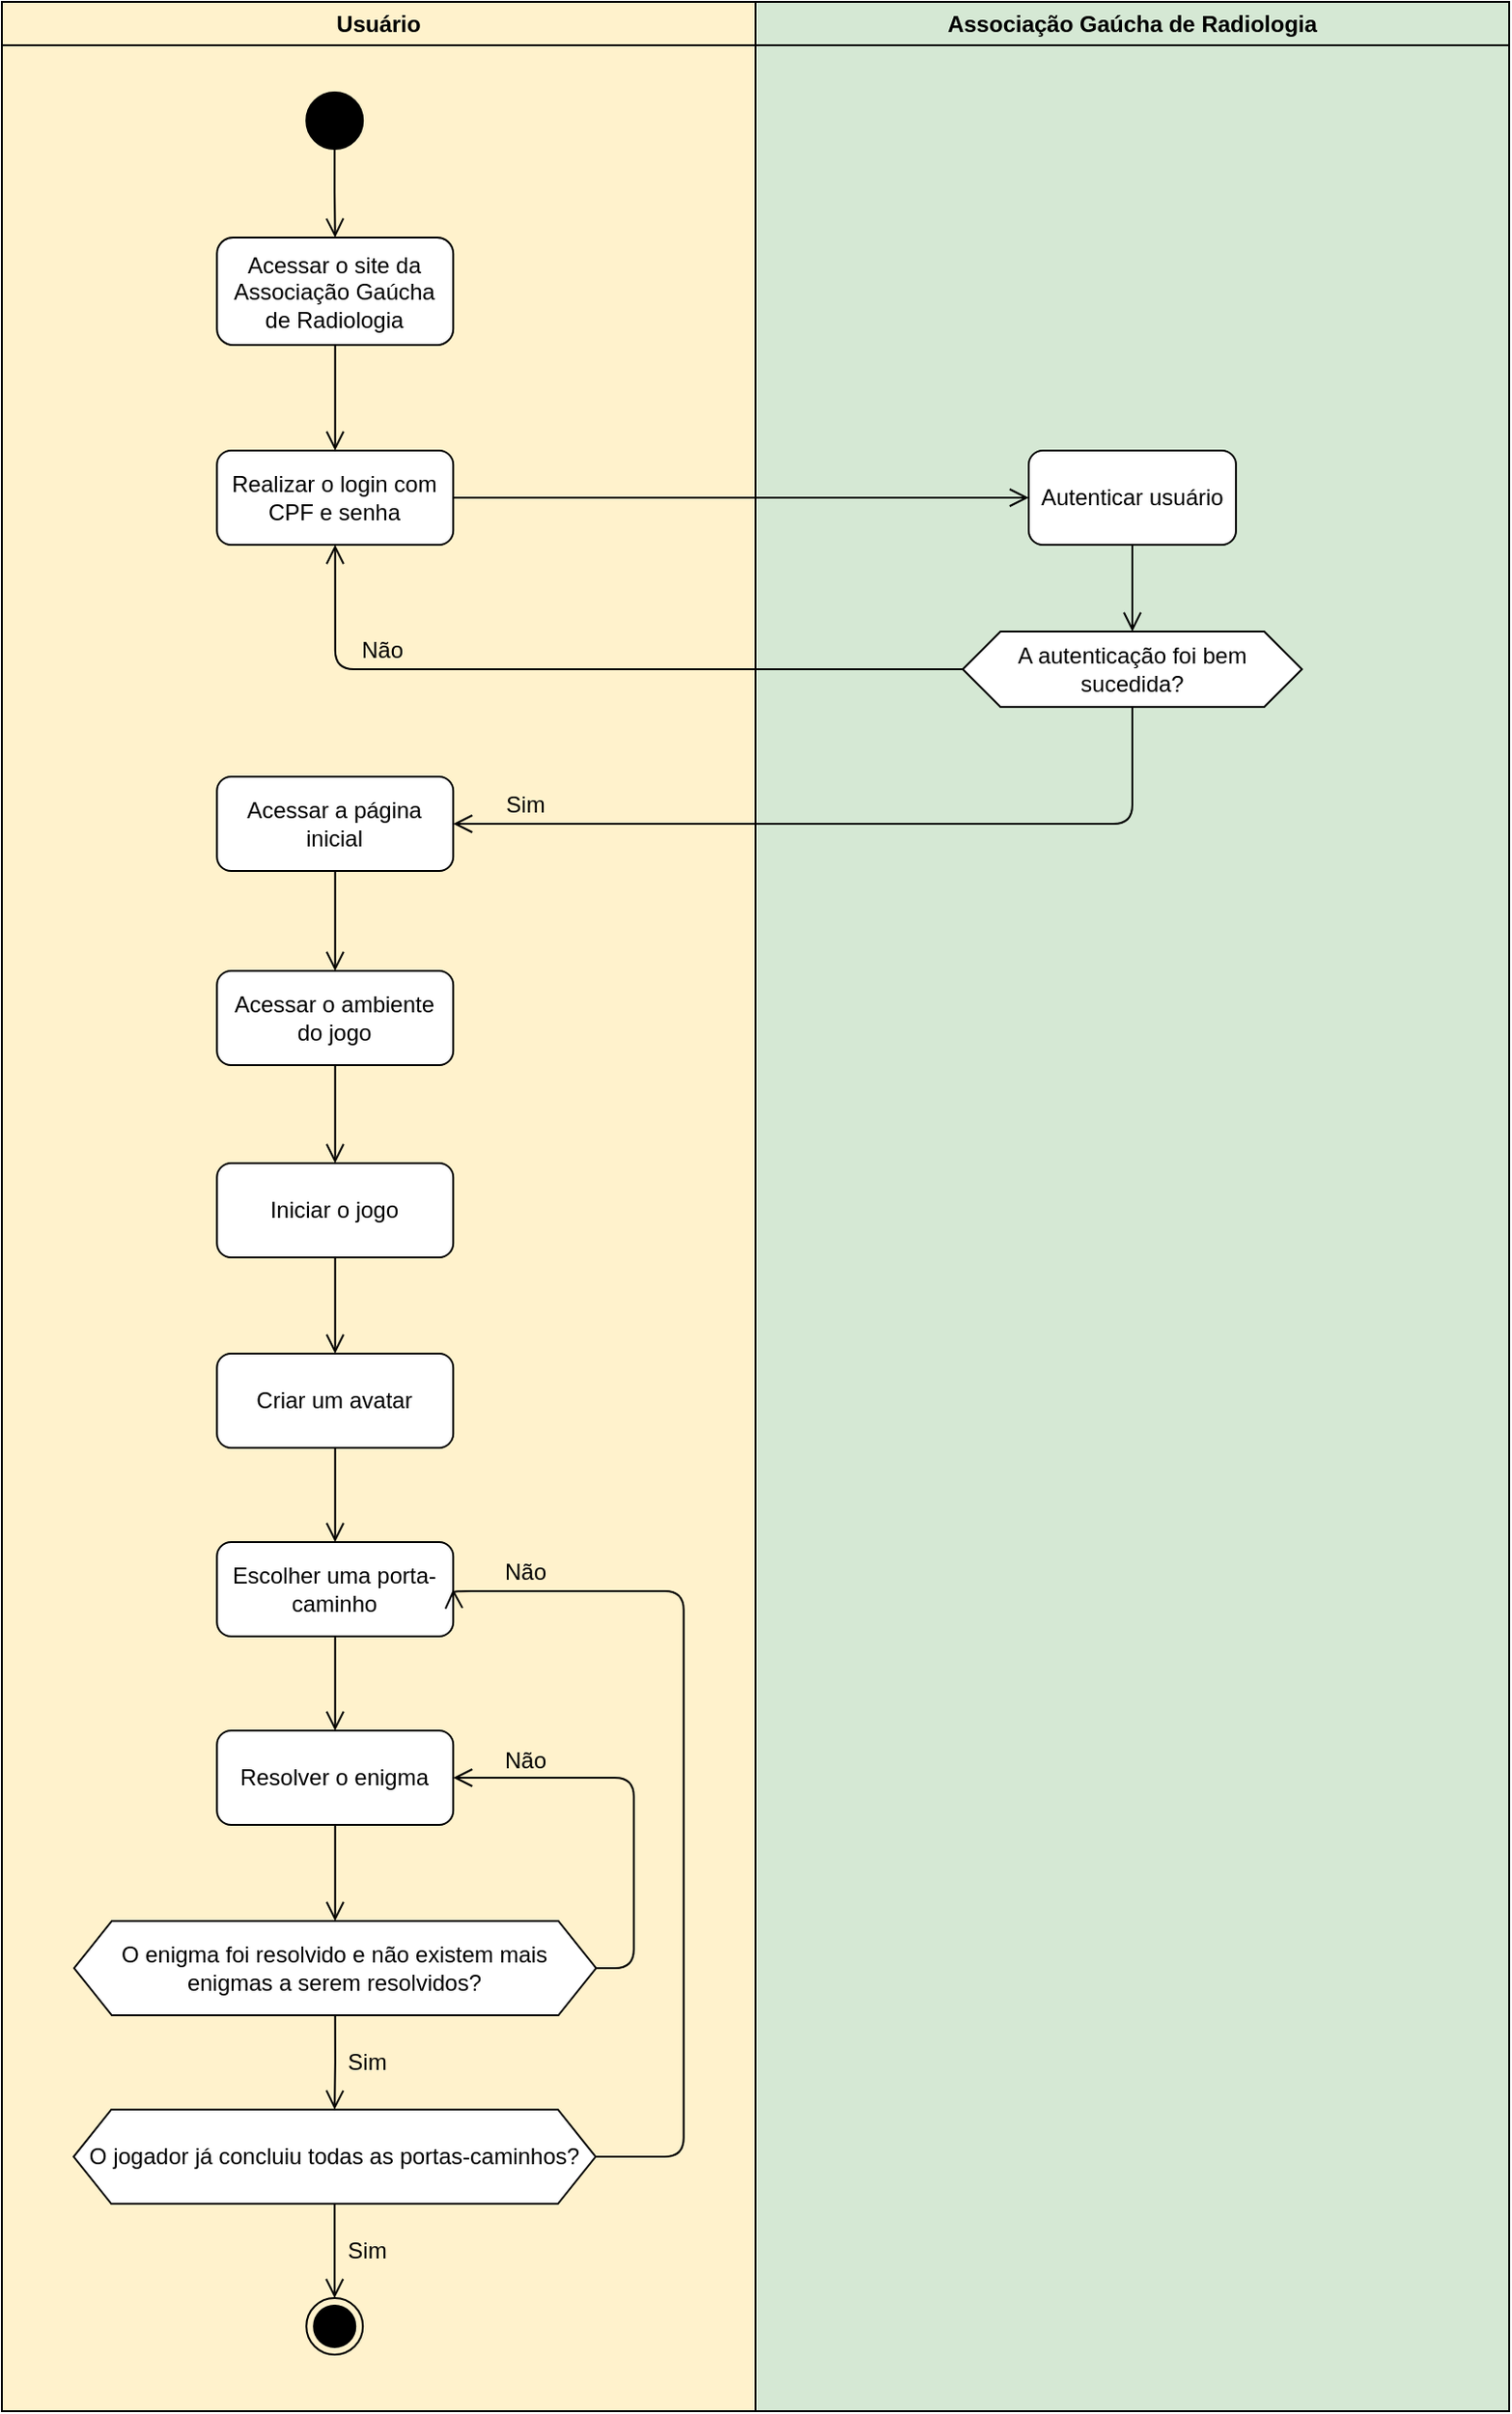 <mxfile version="21.2.1" type="device">
  <diagram name="Page-1" id="e7e014a7-5840-1c2e-5031-d8a46d1fe8dd">
    <mxGraphModel dx="1354" dy="760" grid="0" gridSize="10" guides="1" tooltips="1" connect="1" arrows="1" fold="1" page="1" pageScale="1" pageWidth="1169" pageHeight="826" background="none" math="0" shadow="0">
      <root>
        <mxCell id="0" />
        <mxCell id="1" parent="0" />
        <mxCell id="2" value="Usuário" style="swimlane;whiteSpace=wrap;spacing=5;swimlaneFillColor=#FFF2CC;fillColor=#FFF2CC;" parent="1" vertex="1">
          <mxGeometry x="48" y="29" width="400" height="1278" as="geometry">
            <mxRectangle x="164.5" y="128" width="90" height="30" as="alternateBounds" />
          </mxGeometry>
        </mxCell>
        <mxCell id="7" value="Acessar o site da Associação Gaúcha de Radiologia" style="strokeColor=default;whiteSpace=wrap;rounded=1;" parent="2" vertex="1">
          <mxGeometry x="114.16" y="125" width="125.4" height="57" as="geometry" />
        </mxCell>
        <mxCell id="8" value="Realizar o login com CPF e senha" style="strokeColor=default;whiteSpace=wrap;rounded=1;glass=0;" parent="2" vertex="1">
          <mxGeometry x="114.16" y="238" width="125.4" height="50" as="geometry" />
        </mxCell>
        <mxCell id="9" value="" style="endArrow=open;strokeColor=default;endFill=0;rounded=0;endSize=8;" parent="2" source="7" target="8" edge="1">
          <mxGeometry relative="1" as="geometry" />
        </mxCell>
        <mxCell id="NOjX33mFwWhNziLndKdL-74" style="edgeStyle=orthogonalEdgeStyle;rounded=0;orthogonalLoop=1;jettySize=auto;html=1;exitX=0.5;exitY=1;exitDx=0;exitDy=0;entryX=0.5;entryY=0;entryDx=0;entryDy=0;endArrow=open;endFill=0;endSize=8;" edge="1" parent="2" source="NOjX33mFwWhNziLndKdL-58" target="NOjX33mFwWhNziLndKdL-73">
          <mxGeometry relative="1" as="geometry" />
        </mxCell>
        <mxCell id="NOjX33mFwWhNziLndKdL-58" value="Acessar a página inicial" style="strokeColor=default;whiteSpace=wrap;rounded=1;glass=0;spacing=3;" vertex="1" parent="2">
          <mxGeometry x="114.16" y="411" width="125.4" height="50" as="geometry" />
        </mxCell>
        <mxCell id="NOjX33mFwWhNziLndKdL-63" value="Sim" style="text;html=1;strokeColor=none;fillColor=none;align=center;verticalAlign=middle;whiteSpace=wrap;rounded=0;" vertex="1" parent="2">
          <mxGeometry x="263.36" y="416" width="30" height="20" as="geometry" />
        </mxCell>
        <mxCell id="NOjX33mFwWhNziLndKdL-72" value="Não" style="text;html=1;strokeColor=none;fillColor=none;align=center;verticalAlign=middle;whiteSpace=wrap;rounded=0;" vertex="1" parent="2">
          <mxGeometry x="187.36" y="334" width="30" height="20" as="geometry" />
        </mxCell>
        <mxCell id="NOjX33mFwWhNziLndKdL-81" style="edgeStyle=orthogonalEdgeStyle;rounded=0;orthogonalLoop=1;jettySize=auto;html=1;exitX=0.5;exitY=1;exitDx=0;exitDy=0;entryX=0.5;entryY=0;entryDx=0;entryDy=0;endArrow=open;endFill=0;endSize=8;" edge="1" parent="2" source="NOjX33mFwWhNziLndKdL-73" target="NOjX33mFwWhNziLndKdL-75">
          <mxGeometry relative="1" as="geometry" />
        </mxCell>
        <mxCell id="NOjX33mFwWhNziLndKdL-73" value="Acessar o ambiente do jogo" style="strokeColor=default;whiteSpace=wrap;rounded=1;glass=0;spacing=3;" vertex="1" parent="2">
          <mxGeometry x="114.16" y="514" width="125.4" height="50" as="geometry" />
        </mxCell>
        <mxCell id="NOjX33mFwWhNziLndKdL-82" style="edgeStyle=orthogonalEdgeStyle;rounded=0;orthogonalLoop=1;jettySize=auto;html=1;exitX=0.5;exitY=1;exitDx=0;exitDy=0;entryX=0.5;entryY=0;entryDx=0;entryDy=0;endSize=8;endArrow=open;endFill=0;" edge="1" parent="2" source="NOjX33mFwWhNziLndKdL-75" target="NOjX33mFwWhNziLndKdL-76">
          <mxGeometry relative="1" as="geometry" />
        </mxCell>
        <mxCell id="NOjX33mFwWhNziLndKdL-75" value="Iniciar o jogo" style="strokeColor=default;whiteSpace=wrap;rounded=1;glass=0;spacing=3;" vertex="1" parent="2">
          <mxGeometry x="114.16" y="616" width="125.4" height="50" as="geometry" />
        </mxCell>
        <mxCell id="NOjX33mFwWhNziLndKdL-83" style="edgeStyle=orthogonalEdgeStyle;rounded=0;orthogonalLoop=1;jettySize=auto;html=1;exitX=0.5;exitY=1;exitDx=0;exitDy=0;entryX=0.5;entryY=0;entryDx=0;entryDy=0;endArrow=open;endFill=0;endSize=8;" edge="1" parent="2" source="NOjX33mFwWhNziLndKdL-76" target="NOjX33mFwWhNziLndKdL-77">
          <mxGeometry relative="1" as="geometry" />
        </mxCell>
        <mxCell id="NOjX33mFwWhNziLndKdL-76" value="Criar um avatar" style="strokeColor=default;whiteSpace=wrap;rounded=1;glass=0;spacing=3;" vertex="1" parent="2">
          <mxGeometry x="114.16" y="717" width="125.4" height="50" as="geometry" />
        </mxCell>
        <mxCell id="NOjX33mFwWhNziLndKdL-84" style="edgeStyle=orthogonalEdgeStyle;rounded=0;orthogonalLoop=1;jettySize=auto;html=1;exitX=0.5;exitY=1;exitDx=0;exitDy=0;entryX=0.5;entryY=0;entryDx=0;entryDy=0;endArrow=open;endFill=0;endSize=8;" edge="1" parent="2" source="NOjX33mFwWhNziLndKdL-77" target="NOjX33mFwWhNziLndKdL-78">
          <mxGeometry relative="1" as="geometry" />
        </mxCell>
        <mxCell id="NOjX33mFwWhNziLndKdL-77" value="Escolher uma porta-caminho" style="strokeColor=default;whiteSpace=wrap;rounded=1;glass=0;spacing=3;" vertex="1" parent="2">
          <mxGeometry x="114.16" y="817" width="125.4" height="50" as="geometry" />
        </mxCell>
        <mxCell id="NOjX33mFwWhNziLndKdL-85" style="edgeStyle=orthogonalEdgeStyle;rounded=0;orthogonalLoop=1;jettySize=auto;html=1;exitX=0.5;exitY=1;exitDx=0;exitDy=0;entryX=0.5;entryY=0;entryDx=0;entryDy=0;endSize=8;endArrow=open;endFill=0;" edge="1" parent="2" source="NOjX33mFwWhNziLndKdL-78" target="NOjX33mFwWhNziLndKdL-79">
          <mxGeometry relative="1" as="geometry" />
        </mxCell>
        <mxCell id="NOjX33mFwWhNziLndKdL-78" value="Resolver o enigma" style="strokeColor=default;whiteSpace=wrap;rounded=1;glass=0;spacing=3;" vertex="1" parent="2">
          <mxGeometry x="114.16" y="917" width="125.4" height="50" as="geometry" />
        </mxCell>
        <mxCell id="NOjX33mFwWhNziLndKdL-86" style="edgeStyle=orthogonalEdgeStyle;rounded=1;orthogonalLoop=1;jettySize=auto;html=1;exitX=1;exitY=0.5;exitDx=0;exitDy=0;entryX=1;entryY=0.5;entryDx=0;entryDy=0;endArrow=open;endFill=0;endSize=8;" edge="1" parent="2" source="NOjX33mFwWhNziLndKdL-79" target="NOjX33mFwWhNziLndKdL-78">
          <mxGeometry relative="1" as="geometry" />
        </mxCell>
        <mxCell id="NOjX33mFwWhNziLndKdL-88" style="edgeStyle=orthogonalEdgeStyle;rounded=0;orthogonalLoop=1;jettySize=auto;html=1;exitX=0.5;exitY=1;exitDx=0;exitDy=0;entryX=0.5;entryY=0;entryDx=0;entryDy=0;endArrow=open;endFill=0;endSize=8;" edge="1" parent="2" source="NOjX33mFwWhNziLndKdL-79" target="NOjX33mFwWhNziLndKdL-87">
          <mxGeometry relative="1" as="geometry" />
        </mxCell>
        <mxCell id="NOjX33mFwWhNziLndKdL-79" value="O enigma foi resolvido e não existem mais enigmas a serem resolvidos?" style="shape=hexagon;perimeter=hexagonPerimeter2;whiteSpace=wrap;html=1;fixedSize=1;spacing=3;" vertex="1" parent="2">
          <mxGeometry x="38.36" y="1018" width="277" height="50" as="geometry" />
        </mxCell>
        <mxCell id="NOjX33mFwWhNziLndKdL-90" style="edgeStyle=orthogonalEdgeStyle;rounded=0;orthogonalLoop=1;jettySize=auto;html=1;exitX=0.5;exitY=1;exitDx=0;exitDy=0;entryX=0.5;entryY=0;entryDx=0;entryDy=0;endArrow=open;endFill=0;endSize=8;" edge="1" parent="2" source="NOjX33mFwWhNziLndKdL-87" target="NOjX33mFwWhNziLndKdL-89">
          <mxGeometry relative="1" as="geometry" />
        </mxCell>
        <mxCell id="NOjX33mFwWhNziLndKdL-91" style="edgeStyle=orthogonalEdgeStyle;rounded=1;orthogonalLoop=1;jettySize=auto;html=1;exitX=1;exitY=0.5;exitDx=0;exitDy=0;entryX=1;entryY=0.5;entryDx=0;entryDy=0;endArrow=open;endFill=0;endSize=8;" edge="1" parent="2" source="NOjX33mFwWhNziLndKdL-87" target="NOjX33mFwWhNziLndKdL-77">
          <mxGeometry relative="1" as="geometry">
            <Array as="points">
              <mxPoint x="361.86" y="1143" />
              <mxPoint x="361.86" y="843" />
            </Array>
          </mxGeometry>
        </mxCell>
        <mxCell id="NOjX33mFwWhNziLndKdL-87" value="O jogador já concluiu todas as portas-caminhos?" style="shape=hexagon;perimeter=hexagonPerimeter2;whiteSpace=wrap;html=1;fixedSize=1;spacing=3;" vertex="1" parent="2">
          <mxGeometry x="38.11" y="1118" width="277" height="50" as="geometry" />
        </mxCell>
        <mxCell id="NOjX33mFwWhNziLndKdL-89" value="" style="ellipse;html=1;shape=endState;fillColor=strokeColor;" vertex="1" parent="2">
          <mxGeometry x="161.61" y="1218" width="30" height="30" as="geometry" />
        </mxCell>
        <mxCell id="NOjX33mFwWhNziLndKdL-92" value="Sim" style="text;html=1;strokeColor=none;fillColor=none;align=center;verticalAlign=middle;whiteSpace=wrap;rounded=0;" vertex="1" parent="2">
          <mxGeometry x="178.86" y="1083" width="30" height="20" as="geometry" />
        </mxCell>
        <mxCell id="NOjX33mFwWhNziLndKdL-93" value="Sim" style="text;html=1;strokeColor=none;fillColor=none;align=center;verticalAlign=middle;whiteSpace=wrap;rounded=0;" vertex="1" parent="2">
          <mxGeometry x="178.86" y="1183" width="30" height="20" as="geometry" />
        </mxCell>
        <mxCell id="NOjX33mFwWhNziLndKdL-94" value="Não" style="text;html=1;strokeColor=none;fillColor=none;align=center;verticalAlign=middle;whiteSpace=wrap;rounded=0;" vertex="1" parent="2">
          <mxGeometry x="263.36" y="923" width="30" height="20" as="geometry" />
        </mxCell>
        <mxCell id="NOjX33mFwWhNziLndKdL-95" value="Não" style="text;html=1;strokeColor=none;fillColor=none;align=center;verticalAlign=middle;whiteSpace=wrap;rounded=0;" vertex="1" parent="2">
          <mxGeometry x="263.36" y="823" width="30" height="20" as="geometry" />
        </mxCell>
        <mxCell id="NOjX33mFwWhNziLndKdL-97" style="edgeStyle=orthogonalEdgeStyle;rounded=0;orthogonalLoop=1;jettySize=auto;html=1;exitX=0.5;exitY=1;exitDx=0;exitDy=0;entryX=0.5;entryY=0;entryDx=0;entryDy=0;endArrow=open;endFill=0;endSize=8;" edge="1" parent="2" source="NOjX33mFwWhNziLndKdL-96" target="7">
          <mxGeometry relative="1" as="geometry" />
        </mxCell>
        <mxCell id="NOjX33mFwWhNziLndKdL-96" value="" style="ellipse;fillColor=strokeColor;html=1;" vertex="1" parent="2">
          <mxGeometry x="161.61" y="48" width="30" height="30" as="geometry" />
        </mxCell>
        <mxCell id="3" value="Associação Gaúcha de Radiologia" style="swimlane;whiteSpace=wrap;strokeColor=default;swimlaneFillColor=#D5E8D4;fillColor=#D5E8D4;" parent="1" vertex="1">
          <mxGeometry x="448" y="29" width="400" height="1278" as="geometry" />
        </mxCell>
        <mxCell id="NOjX33mFwWhNziLndKdL-57" style="edgeStyle=orthogonalEdgeStyle;rounded=0;orthogonalLoop=1;jettySize=auto;html=1;exitX=0.5;exitY=1;exitDx=0;exitDy=0;entryX=0.5;entryY=0;entryDx=0;entryDy=0;endArrow=open;endFill=0;endSize=8;" edge="1" parent="3" source="NOjX33mFwWhNziLndKdL-41" target="NOjX33mFwWhNziLndKdL-56">
          <mxGeometry relative="1" as="geometry" />
        </mxCell>
        <mxCell id="NOjX33mFwWhNziLndKdL-41" value="Autenticar usuário" style="strokeColor=default;whiteSpace=wrap;rounded=1;glass=0;" vertex="1" parent="3">
          <mxGeometry x="145" y="238" width="110" height="50" as="geometry" />
        </mxCell>
        <mxCell id="NOjX33mFwWhNziLndKdL-56" value="A autenticação foi bem sucedida?" style="shape=hexagon;perimeter=hexagonPerimeter2;whiteSpace=wrap;html=1;fixedSize=1;spacing=3;spacingTop=0;" vertex="1" parent="3">
          <mxGeometry x="110" y="334" width="180" height="40" as="geometry" />
        </mxCell>
        <mxCell id="NOjX33mFwWhNziLndKdL-47" style="edgeStyle=orthogonalEdgeStyle;rounded=0;orthogonalLoop=1;jettySize=auto;html=1;exitX=1;exitY=0.5;exitDx=0;exitDy=0;entryX=0;entryY=0.5;entryDx=0;entryDy=0;endArrow=open;endFill=0;endSize=8;" edge="1" parent="1" source="8" target="NOjX33mFwWhNziLndKdL-41">
          <mxGeometry relative="1" as="geometry" />
        </mxCell>
        <mxCell id="NOjX33mFwWhNziLndKdL-60" style="edgeStyle=orthogonalEdgeStyle;rounded=1;orthogonalLoop=1;jettySize=auto;html=1;exitX=0;exitY=0.5;exitDx=0;exitDy=0;entryX=0.5;entryY=1;entryDx=0;entryDy=0;endArrow=open;endFill=0;endSize=8;" edge="1" parent="1" source="NOjX33mFwWhNziLndKdL-56" target="8">
          <mxGeometry relative="1" as="geometry" />
        </mxCell>
        <mxCell id="NOjX33mFwWhNziLndKdL-61" style="orthogonalLoop=1;jettySize=auto;html=1;exitX=0.5;exitY=1;exitDx=0;exitDy=0;entryX=1;entryY=0.5;entryDx=0;entryDy=0;endSize=8;endArrow=open;endFill=0;edgeStyle=orthogonalEdgeStyle;elbow=vertical;rounded=1;" edge="1" parent="1" source="NOjX33mFwWhNziLndKdL-56" target="NOjX33mFwWhNziLndKdL-58">
          <mxGeometry relative="1" as="geometry" />
        </mxCell>
      </root>
    </mxGraphModel>
  </diagram>
</mxfile>
